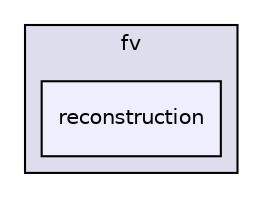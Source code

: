 digraph "reconstruction" {
  compound=true
  node [ fontsize="10", fontname="Helvetica"];
  edge [ labelfontsize="10", labelfontname="Helvetica"];
  subgraph clusterdir_8fbd9d79de26bd0c08e4e5fb2ef2e7c5 {
    graph [ bgcolor="#ddddee", pencolor="black", label="fv" fontname="Helvetica", fontsize="10", URL="dir_8fbd9d79de26bd0c08e4e5fb2ef2e7c5.html"]
  dir_34cd0b04b1a25e429446ad96f28d6cc1 [shape=box, label="reconstruction", style="filled", fillcolor="#eeeeff", pencolor="black", URL="dir_34cd0b04b1a25e429446ad96f28d6cc1.html"];
  }
}
